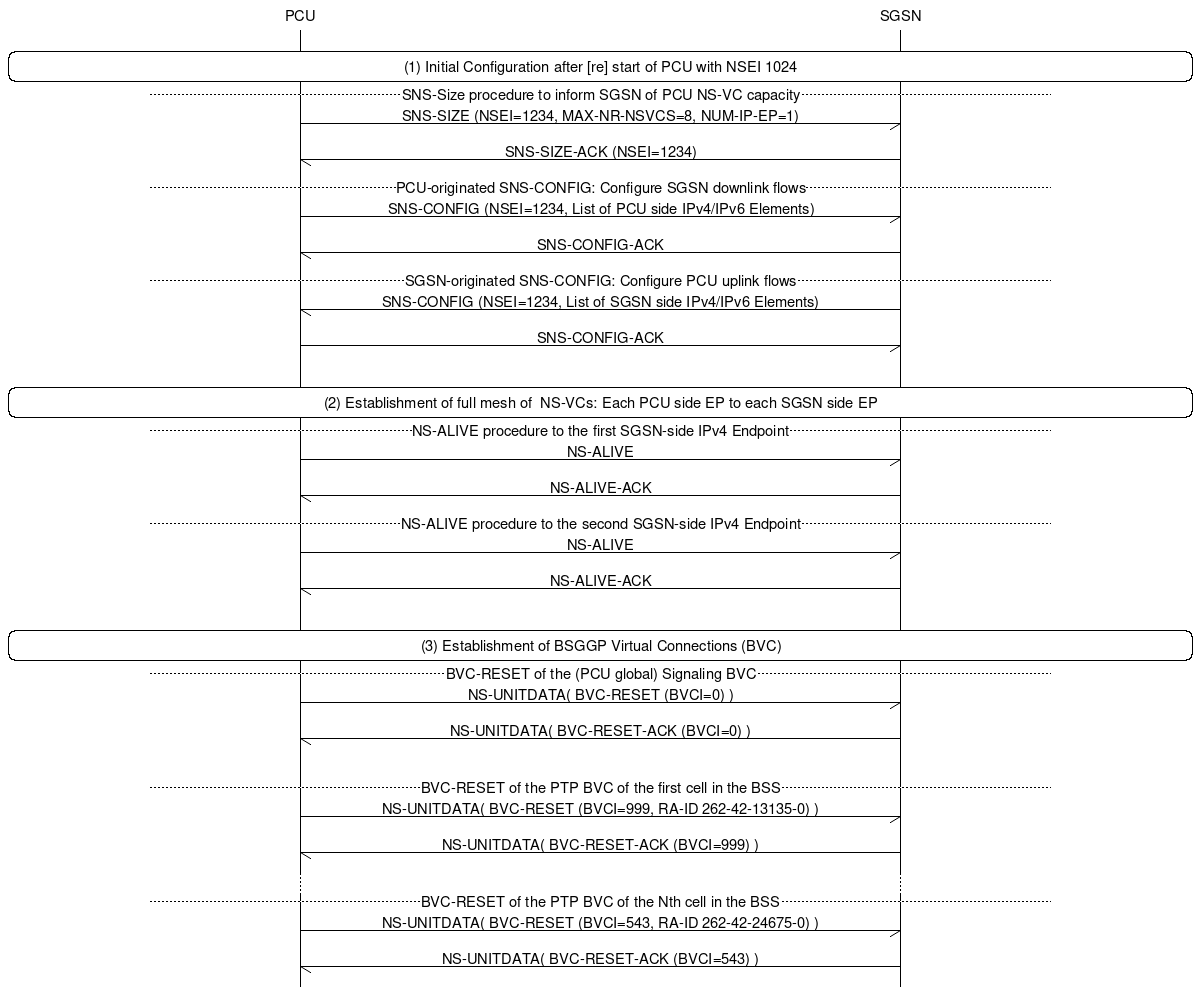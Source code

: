 msc {
	hscale="2";
	pcu [label="PCU"], sgsn [label="SGSN"];

	|||;
	pcu rbox sgsn	[label="(1) Initial Configuration after [re] start of PCU with NSEI 1024"];
	--- 		[label="SNS-Size procedure to inform SGSN of PCU NS-VC capacity"];
	pcu -> sgsn 	[label="SNS-SIZE (NSEI=1234, MAX-NR-NSVCS=8, NUM-IP-EP=1)"];
	pcu <- sgsn	[label="SNS-SIZE-ACK (NSEI=1234)"];
	---		[label="PCU-originated SNS-CONFIG: Configure SGSN downlink flows"];
	pcu -> sgsn	[label="SNS-CONFIG (NSEI=1234, List of PCU side IPv4/IPv6 Elements)"];
	pcu <- sgsn	[label="SNS-CONFIG-ACK"];
	---		[label="SGSN-originated SNS-CONFIG: Configure PCU uplink flows"];
	pcu <- sgsn	[label="SNS-CONFIG (NSEI=1234, List of SGSN side IPv4/IPv6 Elements)"];
	pcu -> sgsn	[label="SNS-CONFIG-ACK"];
	|||;
	pcu rbox sgsn	[label="(2) Establishment of full mesh of  NS-VCs: Each PCU side EP to each SGSN side EP"];
	---		[label="NS-ALIVE procedure to the first SGSN-side IPv4 Endpoint"];
	pcu -> sgsn	[label="NS-ALIVE"];
	pcu <- sgsn	[label="NS-ALIVE-ACK"];
	---		[label="NS-ALIVE procedure to the second SGSN-side IPv4 Endpoint"];
	pcu -> sgsn	[label="NS-ALIVE"];
	pcu <- sgsn	[label="NS-ALIVE-ACK"];
	|||;
	pcu rbox sgsn	[label="(3) Establishment of BSGGP Virtual Connections (BVC)"];
	---		[label="BVC-RESET of the (PCU global) Signaling BVC"];
	pcu -> sgsn	[label="NS-UNITDATA( BVC-RESET (BVCI=0) )"];
	pcu <- sgsn	[label="NS-UNITDATA( BVC-RESET-ACK (BVCI=0) )"];
	|||;
	---		[label="BVC-RESET of the PTP BVC of the first cell in the BSS"];
	pcu -> sgsn	[label="NS-UNITDATA( BVC-RESET (BVCI=999, RA-ID 262-42-13135-0) )"];
	pcu <- sgsn	[label="NS-UNITDATA( BVC-RESET-ACK (BVCI=999) )"];
	...;
	---		[label="BVC-RESET of the PTP BVC of the Nth cell in the BSS"];
	pcu -> sgsn	[label="NS-UNITDATA( BVC-RESET (BVCI=543, RA-ID 262-42-24675-0) )"];
	pcu <- sgsn	[label="NS-UNITDATA( BVC-RESET-ACK (BVCI=543) )"];

}
